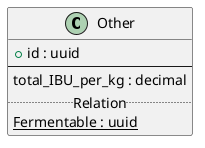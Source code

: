 @startuml
class "Other" as Other {
    + id : uuid
    --
    total_IBU_per_kg : decimal
    ..Relation..
    {static} Fermentable : uuid
}


@enduml